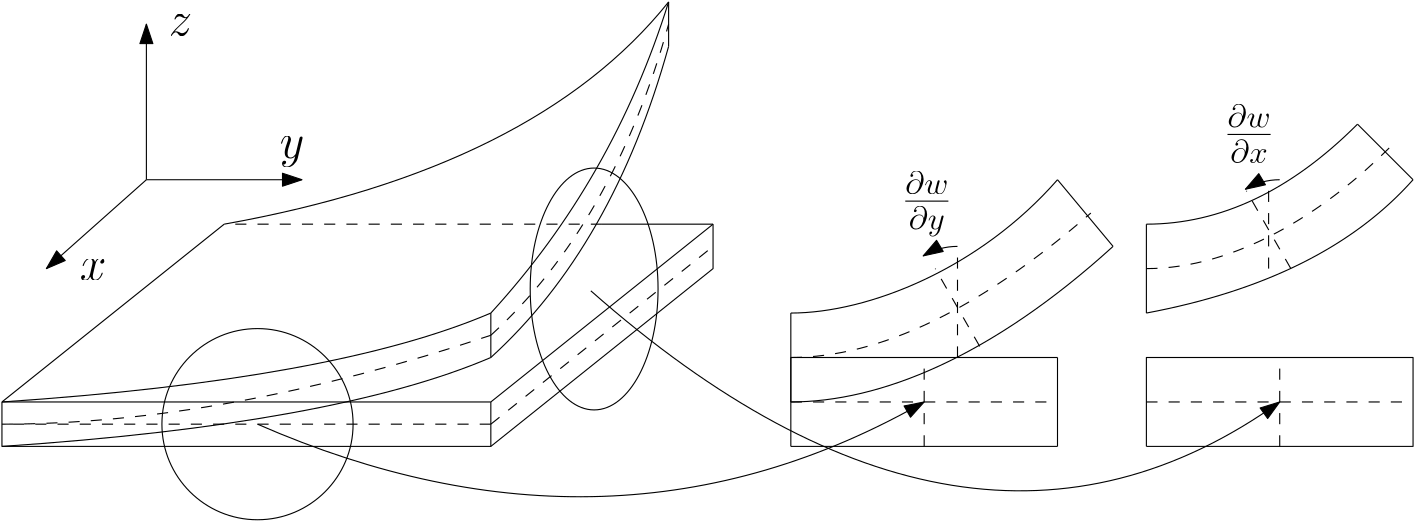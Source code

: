 <?xml version="1.0"?>
<!DOCTYPE ipe SYSTEM "ipe.dtd">
<ipe version="70206" creator="Ipe 7.2.7">
<info created="D:20180330180045" modified="D:20180426174249"/>
<ipestyle name="basic">
<symbol name="arrow/arc(spx)">
<path stroke="sym-stroke" fill="sym-stroke" pen="sym-pen">
0 0 m
-1 0.333 l
-1 -0.333 l
h
</path>
</symbol>
<symbol name="arrow/farc(spx)">
<path stroke="sym-stroke" fill="white" pen="sym-pen">
0 0 m
-1 0.333 l
-1 -0.333 l
h
</path>
</symbol>
<symbol name="arrow/ptarc(spx)">
<path stroke="sym-stroke" fill="sym-stroke" pen="sym-pen">
0 0 m
-1 0.333 l
-0.8 0 l
-1 -0.333 l
h
</path>
</symbol>
<symbol name="arrow/fptarc(spx)">
<path stroke="sym-stroke" fill="white" pen="sym-pen">
0 0 m
-1 0.333 l
-0.8 0 l
-1 -0.333 l
h
</path>
</symbol>
<symbol name="mark/circle(sx)" transformations="translations">
<path fill="sym-stroke">
0.6 0 0 0.6 0 0 e
0.4 0 0 0.4 0 0 e
</path>
</symbol>
<symbol name="mark/disk(sx)" transformations="translations">
<path fill="sym-stroke">
0.6 0 0 0.6 0 0 e
</path>
</symbol>
<symbol name="mark/fdisk(sfx)" transformations="translations">
<group>
<path fill="sym-fill">
0.5 0 0 0.5 0 0 e
</path>
<path fill="sym-stroke" fillrule="eofill">
0.6 0 0 0.6 0 0 e
0.4 0 0 0.4 0 0 e
</path>
</group>
</symbol>
<symbol name="mark/box(sx)" transformations="translations">
<path fill="sym-stroke" fillrule="eofill">
-0.6 -0.6 m
0.6 -0.6 l
0.6 0.6 l
-0.6 0.6 l
h
-0.4 -0.4 m
0.4 -0.4 l
0.4 0.4 l
-0.4 0.4 l
h
</path>
</symbol>
<symbol name="mark/square(sx)" transformations="translations">
<path fill="sym-stroke">
-0.6 -0.6 m
0.6 -0.6 l
0.6 0.6 l
-0.6 0.6 l
h
</path>
</symbol>
<symbol name="mark/fsquare(sfx)" transformations="translations">
<group>
<path fill="sym-fill">
-0.5 -0.5 m
0.5 -0.5 l
0.5 0.5 l
-0.5 0.5 l
h
</path>
<path fill="sym-stroke" fillrule="eofill">
-0.6 -0.6 m
0.6 -0.6 l
0.6 0.6 l
-0.6 0.6 l
h
-0.4 -0.4 m
0.4 -0.4 l
0.4 0.4 l
-0.4 0.4 l
h
</path>
</group>
</symbol>
<symbol name="mark/cross(sx)" transformations="translations">
<group>
<path fill="sym-stroke">
-0.43 -0.57 m
0.57 0.43 l
0.43 0.57 l
-0.57 -0.43 l
h
</path>
<path fill="sym-stroke">
-0.43 0.57 m
0.57 -0.43 l
0.43 -0.57 l
-0.57 0.43 l
h
</path>
</group>
</symbol>
<symbol name="arrow/fnormal(spx)">
<path stroke="sym-stroke" fill="white" pen="sym-pen">
0 0 m
-1 0.333 l
-1 -0.333 l
h
</path>
</symbol>
<symbol name="arrow/pointed(spx)">
<path stroke="sym-stroke" fill="sym-stroke" pen="sym-pen">
0 0 m
-1 0.333 l
-0.8 0 l
-1 -0.333 l
h
</path>
</symbol>
<symbol name="arrow/fpointed(spx)">
<path stroke="sym-stroke" fill="white" pen="sym-pen">
0 0 m
-1 0.333 l
-0.8 0 l
-1 -0.333 l
h
</path>
</symbol>
<symbol name="arrow/linear(spx)">
<path stroke="sym-stroke" pen="sym-pen">
-1 0.333 m
0 0 l
-1 -0.333 l
</path>
</symbol>
<symbol name="arrow/fdouble(spx)">
<path stroke="sym-stroke" fill="white" pen="sym-pen">
0 0 m
-1 0.333 l
-1 -0.333 l
h
-1 0 m
-2 0.333 l
-2 -0.333 l
h
</path>
</symbol>
<symbol name="arrow/double(spx)">
<path stroke="sym-stroke" fill="sym-stroke" pen="sym-pen">
0 0 m
-1 0.333 l
-1 -0.333 l
h
-1 0 m
-2 0.333 l
-2 -0.333 l
h
</path>
</symbol>
<pen name="heavier" value="0.8"/>
<pen name="fat" value="1.2"/>
<pen name="ultrafat" value="2"/>
<symbolsize name="large" value="5"/>
<symbolsize name="small" value="2"/>
<symbolsize name="tiny" value="1.1"/>
<arrowsize name="large" value="10"/>
<arrowsize name="small" value="5"/>
<arrowsize name="tiny" value="3"/>
<color name="red" value="1 0 0"/>
<color name="green" value="0 1 0"/>
<color name="blue" value="0 0 1"/>
<color name="yellow" value="1 1 0"/>
<color name="orange" value="1 0.647 0"/>
<color name="gold" value="1 0.843 0"/>
<color name="purple" value="0.627 0.125 0.941"/>
<color name="gray" value="0.745"/>
<color name="brown" value="0.647 0.165 0.165"/>
<color name="navy" value="0 0 0.502"/>
<color name="pink" value="1 0.753 0.796"/>
<color name="seagreen" value="0.18 0.545 0.341"/>
<color name="turquoise" value="0.251 0.878 0.816"/>
<color name="violet" value="0.933 0.51 0.933"/>
<color name="darkblue" value="0 0 0.545"/>
<color name="darkcyan" value="0 0.545 0.545"/>
<color name="darkgray" value="0.663"/>
<color name="darkgreen" value="0 0.392 0"/>
<color name="darkmagenta" value="0.545 0 0.545"/>
<color name="darkorange" value="1 0.549 0"/>
<color name="darkred" value="0.545 0 0"/>
<color name="lightblue" value="0.678 0.847 0.902"/>
<color name="lightcyan" value="0.878 1 1"/>
<color name="lightgray" value="0.827"/>
<color name="lightgreen" value="0.565 0.933 0.565"/>
<color name="lightyellow" value="1 1 0.878"/>
<dashstyle name="dashed" value="[4] 0"/>
<dashstyle name="dotted" value="[1 3] 0"/>
<dashstyle name="dash dotted" value="[4 2 1 2] 0"/>
<dashstyle name="dash dot dotted" value="[4 2 1 2 1 2] 0"/>
<textsize name="large" value="\large"/>
<textsize name="Large" value="\Large"/>
<textsize name="LARGE" value="\LARGE"/>
<textsize name="huge" value="\huge"/>
<textsize name="Huge" value="\Huge"/>
<textsize name="small" value="\small"/>
<textsize name="footnote" value="\footnotesize"/>
<textsize name="tiny" value="\tiny"/>
<textstyle name="center" begin="\begin{center}" end="\end{center}"/>
<textstyle name="itemize" begin="\begin{itemize}" end="\end{itemize}"/>
<textstyle name="item" begin="\begin{itemize}\item{}" end="\end{itemize}"/>
<gridsize name="4 pts" value="4"/>
<gridsize name="8 pts (~3 mm)" value="8"/>
<gridsize name="16 pts (~6 mm)" value="16"/>
<gridsize name="32 pts (~12 mm)" value="32"/>
<gridsize name="10 pts (~3.5 mm)" value="10"/>
<gridsize name="20 pts (~7 mm)" value="20"/>
<gridsize name="14 pts (~5 mm)" value="14"/>
<gridsize name="28 pts (~10 mm)" value="28"/>
<gridsize name="56 pts (~20 mm)" value="56"/>
<anglesize name="90 deg" value="90"/>
<anglesize name="60 deg" value="60"/>
<anglesize name="45 deg" value="45"/>
<anglesize name="30 deg" value="30"/>
<anglesize name="22.5 deg" value="22.5"/>
<opacity name="10%" value="0.1"/>
<opacity name="30%" value="0.3"/>
<opacity name="50%" value="0.5"/>
<opacity name="75%" value="0.75"/>
<tiling name="falling" angle="-60" step="4" width="1"/>
<tiling name="rising" angle="30" step="4" width="1"/>
</ipestyle>
<page>
<layer name="alpha"/>
<view layers="alpha" active="alpha"/>
<path layer="alpha" matrix="1 0 0 1 -92 0" stroke="black">
128 592 m
128 576 l
304 576 l
384 640 l
384 656 l
</path>
<path matrix="1 0 0 1 -92 0" stroke="black">
304 592 m
304 576 l
</path>
<path matrix="1 0 0 1 -92 0" stroke="black">
208 656 m
320 676
368 736 c
</path>
<path matrix="1 0 0 1 -92 0" stroke="black">
128 592 m
248 600
304 624 c
</path>
<path matrix="1 0 0 1 -92 -16" stroke="black">
128 592 m
248 600
304 624 c
</path>
<path matrix="1 0 0 1 -92 0" stroke="black">
304 608 m
304 624 l
</path>
<path matrix="1 0 0 1 -92 0" stroke="black">
368 736 m
368 720 l
</path>
<path matrix="1 0 0 1 -40 0" stroke="black" arrow="normal/normal">
128 672 m
128 728 l
</path>
<path matrix="1 0 0 1 -40 0" stroke="black" arrow="normal/normal">
128 672 m
184 672 l
</path>
<path matrix="1 0 0 1 -40 0" stroke="black" arrow="normal/normal">
128 672 m
92 640 l
</path>
<text matrix="1 0 0 1 -52 -4" transformations="translations" pos="116 640" stroke="black" type="label" width="9.579" height="7.412" depth="0" valign="baseline" size="LARGE" style="math">x</text>
<text matrix="1 0 0 1 -48 -4" transformations="translations" pos="184 684" stroke="black" type="label" width="8.837" height="7.41" depth="3.35" valign="baseline" size="LARGE" style="math">y</text>
<text matrix="1 0 0 1 -48 0" transformations="translations" pos="144 724" stroke="black" type="label" width="8.598" height="7.412" depth="0" valign="baseline" size="LARGE" style="math">z</text>
<path matrix="1 0 0 1 -32 -128" stroke="black">
352 704 m
448 704 l
</path>
<path matrix="1 0 0 1 -32 -128" stroke="black">
352 736 m
448 736 l
</path>
<path matrix="1 0 0 1 -32 -128" stroke="black" dash="dashed">
400 704 m
400 736 l
</path>
<path matrix="1 0 0 1 -32 -112" stroke="black">
352 736 m
380 736
420 752
448 784 c
</path>
<path matrix="1 0 0 1 -32 -112" stroke="black">
352 704 m
384 704
424 720
468 760 c
</path>
<path matrix="1 0 0 1 -32 -128" stroke="black">
448 736 m
448 704 l
</path>
<path matrix="1 0 0 1 -32 -112" stroke="black">
468 760 m
448 784 l
</path>
<path matrix="1 0 0 1 -32 -128" stroke="black">
352 704 m
352 736 l
</path>
<path stroke="black">
34.4093 0 0 34.4093 128 584 e
</path>
<path matrix="1 0 0 1 -32 -128" stroke="black" dash="dashed">
420 740 m
404 768 l
</path>
<path matrix="1 0 0 1 -32 -128" stroke="black" dash="dashed">
412 772 m
412 736 l
</path>
<path matrix="1 0 0 1 -32 -128" stroke="black" arrow="normal/normal">
412 776 m
24 0 0 24 412 752 399.652 772.58 a
</path>
<text matrix="1 0 0 1 -32 -132" transformations="translations" pos="392 792" stroke="black" type="label" width="17.91" height="15.072" depth="8.27" valign="baseline" size="LARGE" style="math">\frac{\partial w}{\partial y}</text>
<path matrix="1 0 0 1 128 48" stroke="black">
320 528 m
416 528 l
416 560 l
320 560 l
320 528 l
</path>
<path matrix="1 0 0 1 128 48" stroke="black" dash="dashed">
368 528 m
368 560 l
368 560 l
</path>
<path stroke="black">
212 608 m
256 648
276 720 c
</path>
<path stroke="black">
212 624 m
256 672
276 736 c
</path>
<path matrix="1 0 0 1 128 64" stroke="black">
320 560 m
320 592 l
</path>
<path matrix="1 0 0 1 128 64" stroke="black">
320 560 m
384 572
416 608 c
</path>
<path matrix="1 0 0 1 116 60" stroke="black" dash="dashed">
376 608 m
376 576 l
</path>
<path matrix="1 0 0 1 116 60" stroke="black" dash="dashed">
384 580 m
368 608 l
</path>
<path matrix="1 0 0 1 120 56" stroke="black" arrow="normal/normal">
376 616 m
24 0 0 24 376 592 363.652 612.58 a
</path>
<text matrix="1 0 0 1 108 48" transformations="translations" pos="368 636" stroke="black" type="label" width="17.91" height="15.077" depth="5.94" valign="baseline" size="LARGE" style="math">\frac{\partial w}{\partial x}</text>
<path matrix="0.572444 0 0 1.08299 148.437 112.829" stroke="black">
40.1995 0 0 40.1995 176 480 e
</path>
<path stroke="black" arrow="normal/normal">
248 632 m
384 512
496 592 c
</path>
<path stroke="black" arrow="normal/normal">
128 584 m
256 528
368 592 c
</path>
<path stroke="black">
116 656 m
36 592 l
</path>
<path stroke="black">
36 592 m
212 592 l
</path>
<path stroke="black">
212 592 m
292 656 l
</path>
<path stroke="black">
292 656 m
252 656 l
</path>
<path stroke="black" dash="dashed">
252 656 m
116 656 l
</path>
<path stroke="black" dash="dashed">
320 592 m
416 592 l
</path>
<path stroke="black" dash="dashed">
448 592 m
544 592 l
</path>
<path stroke="black" dash="dashed">
212 584 m
292 648 l
</path>
<path stroke="black" dash="dashed">
212 584 m
36 584 l
</path>
<path stroke="black" dash="dashed">
36 584 m
116 584
212 616 c
</path>
<path matrix="1 0 0 1 0 8" stroke="black" dash="dashed">
212 608 m
256 648
276 720 c
</path>
<path stroke="black" dash="dashed">
320 608 m
368 608
428 660 c
</path>
<path stroke="black">
320 592 m
320 624 l
</path>
<path stroke="black">
448 656 m
488 656
524 692 c
</path>
<path stroke="black">
524 692 m
544 672 l
</path>
<path stroke="black" dash="dashed">
448 640 m
480 640
512 660
536 684 c
</path>
</page>
</ipe>
